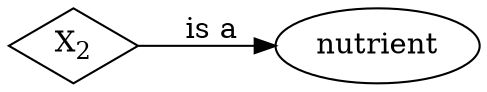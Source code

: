 digraph {
	graph [rankdir=LR];
	x2 [label=<X<SUB>2</SUB>>, shape=diamond];
	x2 -> nutrient[label=" is a"];
}